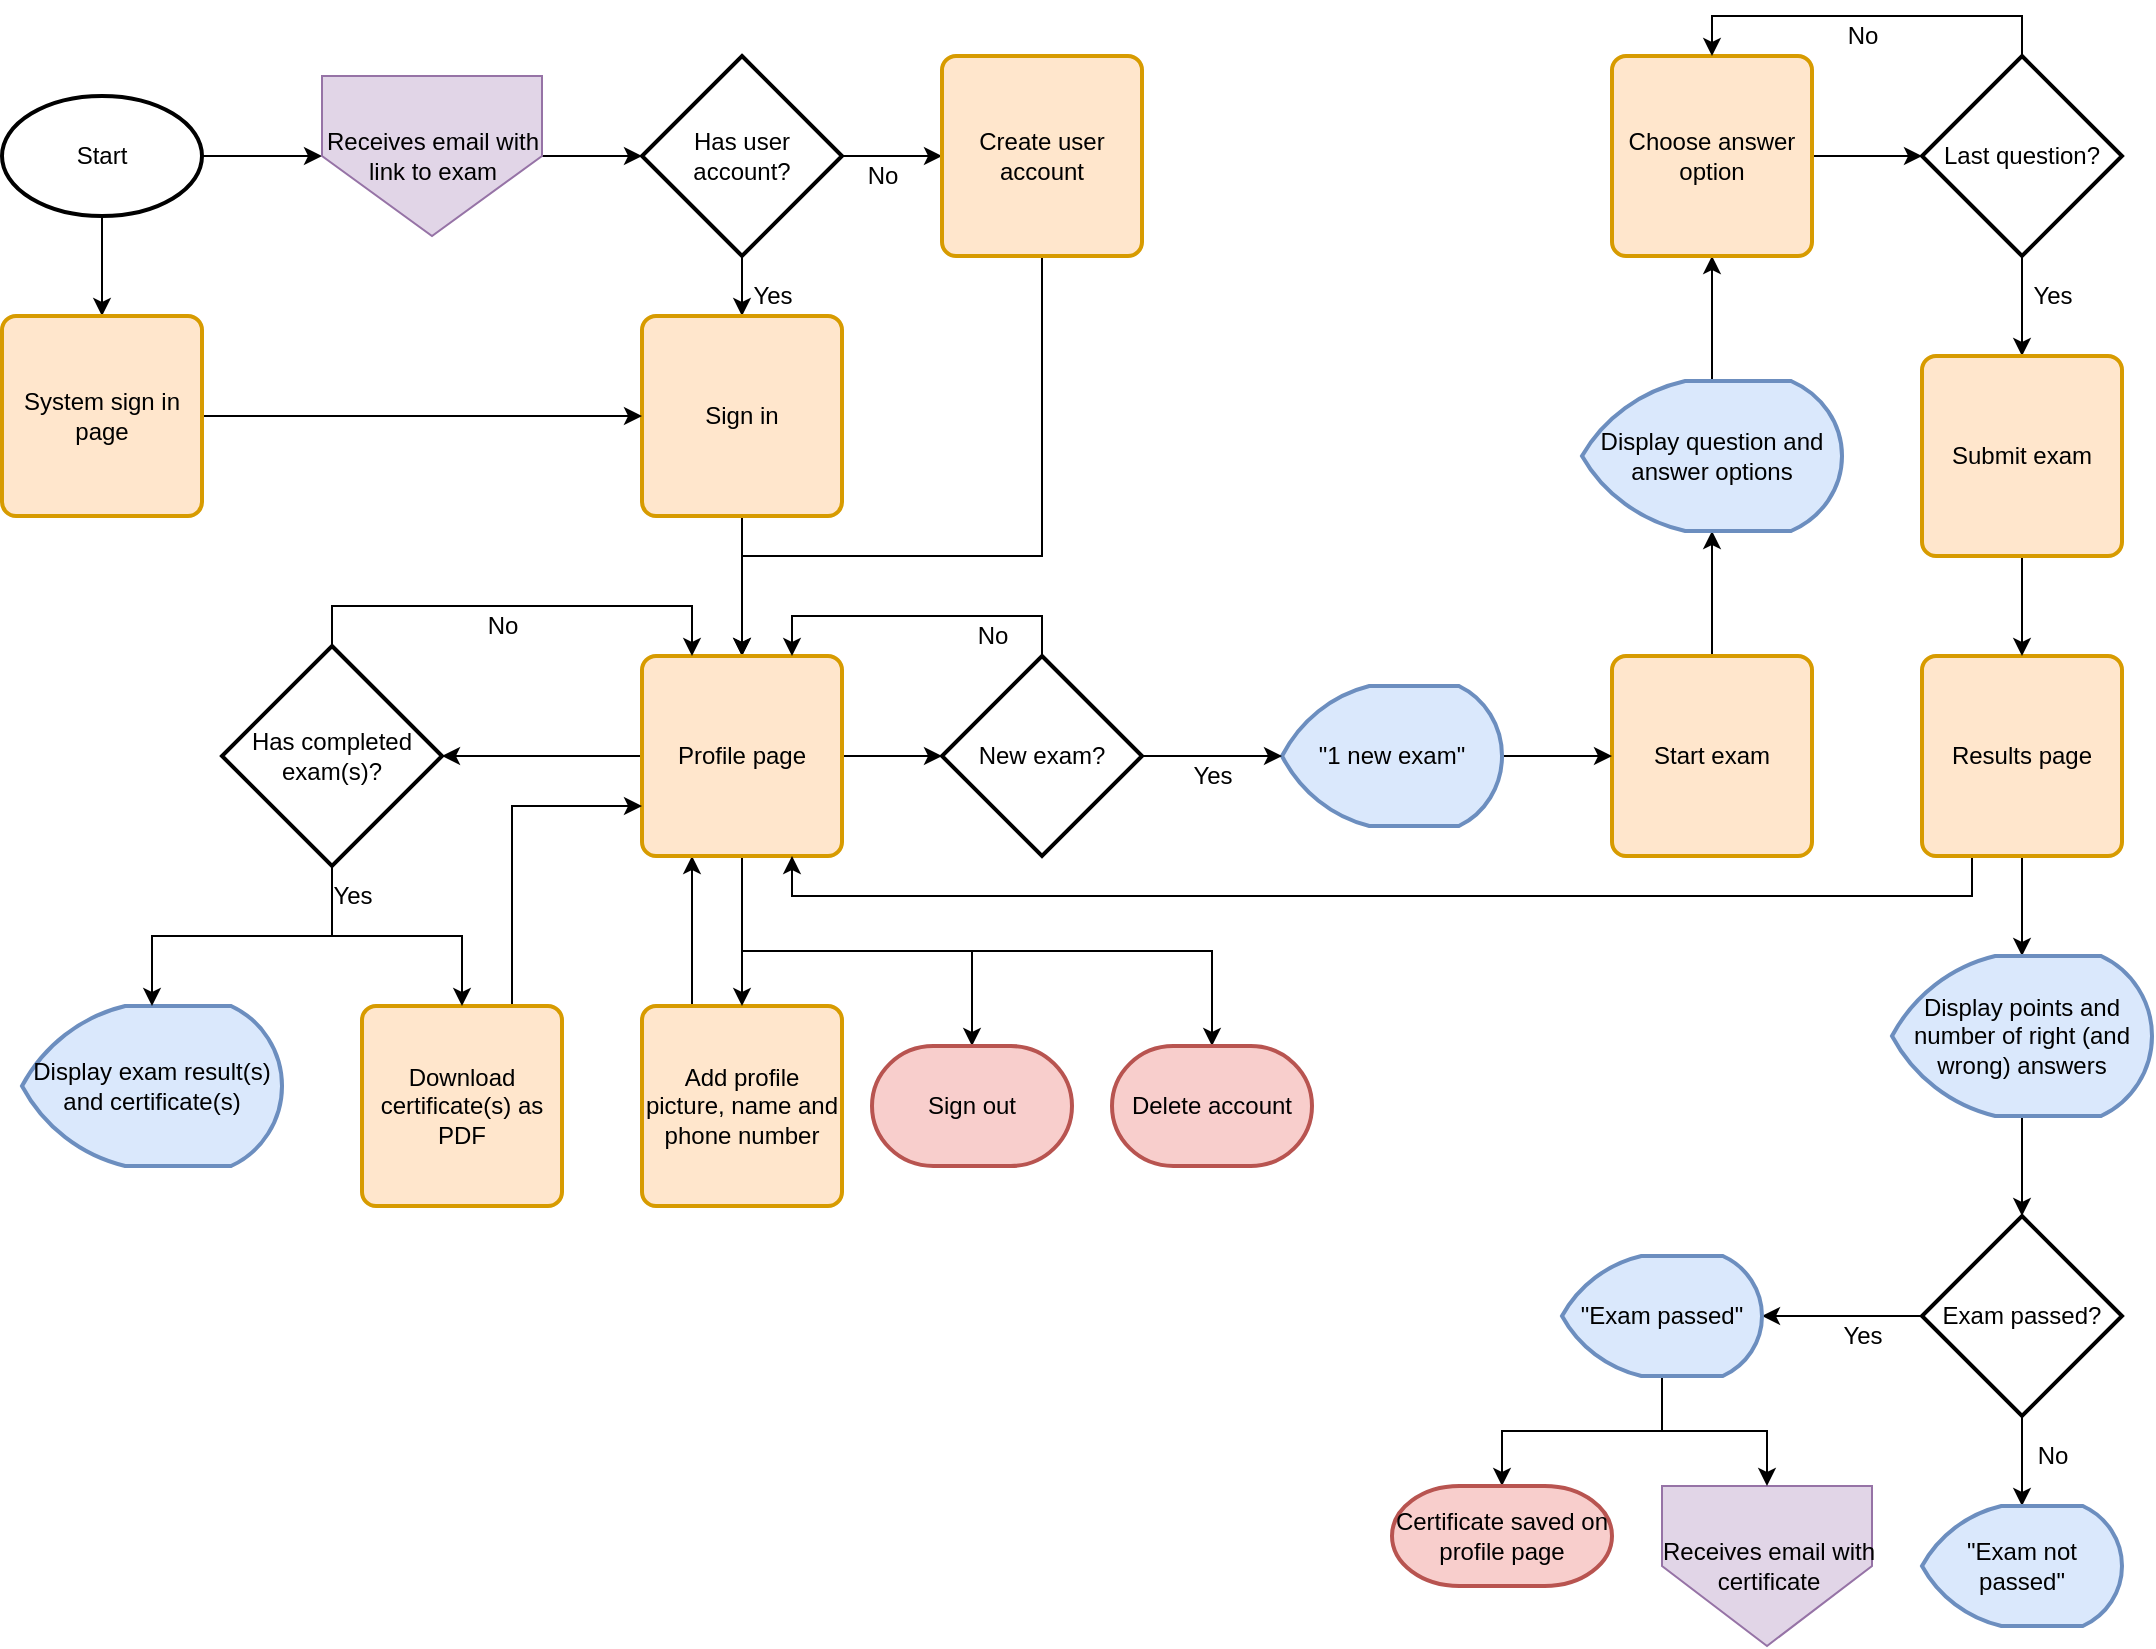 <mxfile version="13.6.4" type="github">
  <diagram id="8KDGwqiMt7RfISEu8AWx" name="Page-1">
    <mxGraphModel dx="1038" dy="548" grid="1" gridSize="10" guides="1" tooltips="1" connect="1" arrows="1" fold="1" page="1" pageScale="1" pageWidth="827" pageHeight="1169" math="0" shadow="0">
      <root>
        <mxCell id="0" />
        <mxCell id="1" parent="0" />
        <mxCell id="cfMRhUaMidTA4xqnxmpt-50" style="edgeStyle=orthogonalEdgeStyle;rounded=0;orthogonalLoop=1;jettySize=auto;html=1;exitX=0.5;exitY=1;exitDx=0;exitDy=0;exitPerimeter=0;entryX=0.5;entryY=0;entryDx=0;entryDy=0;" parent="1" source="cfMRhUaMidTA4xqnxmpt-2" target="cfMRhUaMidTA4xqnxmpt-11" edge="1">
          <mxGeometry relative="1" as="geometry" />
        </mxCell>
        <mxCell id="cfMRhUaMidTA4xqnxmpt-51" style="edgeStyle=orthogonalEdgeStyle;rounded=0;orthogonalLoop=1;jettySize=auto;html=1;exitX=1;exitY=0.5;exitDx=0;exitDy=0;exitPerimeter=0;entryX=0;entryY=0.5;entryDx=0;entryDy=0;" parent="1" source="cfMRhUaMidTA4xqnxmpt-2" target="cfMRhUaMidTA4xqnxmpt-30" edge="1">
          <mxGeometry relative="1" as="geometry" />
        </mxCell>
        <mxCell id="cfMRhUaMidTA4xqnxmpt-2" value="Start" style="strokeWidth=2;html=1;shape=mxgraph.flowchart.start_1;whiteSpace=wrap;" parent="1" vertex="1">
          <mxGeometry x="70" y="70" width="100" height="60" as="geometry" />
        </mxCell>
        <mxCell id="cfMRhUaMidTA4xqnxmpt-53" style="edgeStyle=orthogonalEdgeStyle;rounded=0;orthogonalLoop=1;jettySize=auto;html=1;exitX=1;exitY=0.5;exitDx=0;exitDy=0;exitPerimeter=0;entryX=0;entryY=0.5;entryDx=0;entryDy=0;" parent="1" source="cfMRhUaMidTA4xqnxmpt-3" target="cfMRhUaMidTA4xqnxmpt-7" edge="1">
          <mxGeometry relative="1" as="geometry" />
        </mxCell>
        <mxCell id="cfMRhUaMidTA4xqnxmpt-55" style="edgeStyle=orthogonalEdgeStyle;rounded=0;orthogonalLoop=1;jettySize=auto;html=1;exitX=0.5;exitY=1;exitDx=0;exitDy=0;exitPerimeter=0;entryX=0.5;entryY=0;entryDx=0;entryDy=0;" parent="1" source="cfMRhUaMidTA4xqnxmpt-3" target="cfMRhUaMidTA4xqnxmpt-9" edge="1">
          <mxGeometry relative="1" as="geometry" />
        </mxCell>
        <mxCell id="cfMRhUaMidTA4xqnxmpt-3" value="Has user account?" style="strokeWidth=2;html=1;shape=mxgraph.flowchart.decision;whiteSpace=wrap;" parent="1" vertex="1">
          <mxGeometry x="390" y="50" width="100" height="100" as="geometry" />
        </mxCell>
        <mxCell id="cfMRhUaMidTA4xqnxmpt-93" style="edgeStyle=orthogonalEdgeStyle;rounded=0;orthogonalLoop=1;jettySize=auto;html=1;exitX=0.5;exitY=1;exitDx=0;exitDy=0;entryX=0.5;entryY=0;entryDx=0;entryDy=0;" parent="1" source="cfMRhUaMidTA4xqnxmpt-7" target="cfMRhUaMidTA4xqnxmpt-14" edge="1">
          <mxGeometry relative="1" as="geometry">
            <Array as="points">
              <mxPoint x="590" y="300" />
              <mxPoint x="440" y="300" />
            </Array>
          </mxGeometry>
        </mxCell>
        <mxCell id="cfMRhUaMidTA4xqnxmpt-7" value="Create user account" style="rounded=1;whiteSpace=wrap;html=1;absoluteArcSize=1;arcSize=14;strokeWidth=2;fillColor=#ffe6cc;strokeColor=#d79b00;" parent="1" vertex="1">
          <mxGeometry x="540" y="50" width="100" height="100" as="geometry" />
        </mxCell>
        <mxCell id="cfMRhUaMidTA4xqnxmpt-57" style="edgeStyle=orthogonalEdgeStyle;rounded=0;orthogonalLoop=1;jettySize=auto;html=1;exitX=0.5;exitY=1;exitDx=0;exitDy=0;entryX=0.5;entryY=0;entryDx=0;entryDy=0;" parent="1" source="cfMRhUaMidTA4xqnxmpt-9" target="cfMRhUaMidTA4xqnxmpt-14" edge="1">
          <mxGeometry relative="1" as="geometry">
            <Array as="points">
              <mxPoint x="440" y="310" />
              <mxPoint x="440" y="310" />
            </Array>
          </mxGeometry>
        </mxCell>
        <mxCell id="cfMRhUaMidTA4xqnxmpt-9" value="Sign in" style="rounded=1;whiteSpace=wrap;html=1;absoluteArcSize=1;arcSize=14;strokeWidth=2;fillColor=#ffe6cc;strokeColor=#d79b00;" parent="1" vertex="1">
          <mxGeometry x="390" y="180" width="100" height="100" as="geometry" />
        </mxCell>
        <mxCell id="cfMRhUaMidTA4xqnxmpt-75" style="edgeStyle=orthogonalEdgeStyle;rounded=0;orthogonalLoop=1;jettySize=auto;html=1;exitX=0.5;exitY=0;exitDx=0;exitDy=0;entryX=0.5;entryY=1;entryDx=0;entryDy=0;entryPerimeter=0;" parent="1" source="cfMRhUaMidTA4xqnxmpt-10" target="cfMRhUaMidTA4xqnxmpt-43" edge="1">
          <mxGeometry relative="1" as="geometry" />
        </mxCell>
        <mxCell id="cfMRhUaMidTA4xqnxmpt-10" value="Start exam" style="rounded=1;whiteSpace=wrap;html=1;absoluteArcSize=1;arcSize=14;strokeWidth=2;fillColor=#ffe6cc;strokeColor=#d79b00;" parent="1" vertex="1">
          <mxGeometry x="875" y="350" width="100" height="100" as="geometry" />
        </mxCell>
        <mxCell id="cfMRhUaMidTA4xqnxmpt-59" style="edgeStyle=orthogonalEdgeStyle;rounded=0;orthogonalLoop=1;jettySize=auto;html=1;exitX=1;exitY=0.5;exitDx=0;exitDy=0;entryX=0;entryY=0.5;entryDx=0;entryDy=0;" parent="1" source="cfMRhUaMidTA4xqnxmpt-11" target="cfMRhUaMidTA4xqnxmpt-9" edge="1">
          <mxGeometry relative="1" as="geometry" />
        </mxCell>
        <mxCell id="cfMRhUaMidTA4xqnxmpt-11" value="System sign in page" style="rounded=1;whiteSpace=wrap;html=1;absoluteArcSize=1;arcSize=14;strokeWidth=2;fillColor=#ffe6cc;strokeColor=#d79b00;" parent="1" vertex="1">
          <mxGeometry x="70" y="180" width="100" height="100" as="geometry" />
        </mxCell>
        <mxCell id="cfMRhUaMidTA4xqnxmpt-110" style="edgeStyle=orthogonalEdgeStyle;rounded=0;orthogonalLoop=1;jettySize=auto;html=1;exitX=0.25;exitY=0;exitDx=0;exitDy=0;entryX=0.25;entryY=1;entryDx=0;entryDy=0;" parent="1" source="cfMRhUaMidTA4xqnxmpt-13" target="cfMRhUaMidTA4xqnxmpt-14" edge="1">
          <mxGeometry relative="1" as="geometry" />
        </mxCell>
        <mxCell id="cfMRhUaMidTA4xqnxmpt-13" value="Add profile picture, name and phone number" style="rounded=1;whiteSpace=wrap;html=1;absoluteArcSize=1;arcSize=14;strokeWidth=2;fillColor=#ffe6cc;strokeColor=#d79b00;" parent="1" vertex="1">
          <mxGeometry x="390" y="525" width="100" height="100" as="geometry" />
        </mxCell>
        <mxCell id="cfMRhUaMidTA4xqnxmpt-60" style="edgeStyle=orthogonalEdgeStyle;rounded=0;orthogonalLoop=1;jettySize=auto;html=1;exitX=1;exitY=0.5;exitDx=0;exitDy=0;entryX=0;entryY=0.5;entryDx=0;entryDy=0;entryPerimeter=0;" parent="1" source="cfMRhUaMidTA4xqnxmpt-14" target="cfMRhUaMidTA4xqnxmpt-48" edge="1">
          <mxGeometry relative="1" as="geometry" />
        </mxCell>
        <mxCell id="cfMRhUaMidTA4xqnxmpt-98" style="edgeStyle=orthogonalEdgeStyle;rounded=0;orthogonalLoop=1;jettySize=auto;html=1;exitX=0;exitY=0.5;exitDx=0;exitDy=0;entryX=1;entryY=0.5;entryDx=0;entryDy=0;entryPerimeter=0;" parent="1" source="cfMRhUaMidTA4xqnxmpt-14" target="cfMRhUaMidTA4xqnxmpt-49" edge="1">
          <mxGeometry relative="1" as="geometry" />
        </mxCell>
        <mxCell id="cfMRhUaMidTA4xqnxmpt-103" style="edgeStyle=orthogonalEdgeStyle;rounded=0;orthogonalLoop=1;jettySize=auto;html=1;exitX=0.5;exitY=1;exitDx=0;exitDy=0;entryX=0.5;entryY=0;entryDx=0;entryDy=0;" parent="1" source="cfMRhUaMidTA4xqnxmpt-14" target="cfMRhUaMidTA4xqnxmpt-13" edge="1">
          <mxGeometry relative="1" as="geometry" />
        </mxCell>
        <mxCell id="cfMRhUaMidTA4xqnxmpt-104" style="edgeStyle=orthogonalEdgeStyle;rounded=0;orthogonalLoop=1;jettySize=auto;html=1;exitX=0.5;exitY=1;exitDx=0;exitDy=0;entryX=0.5;entryY=0;entryDx=0;entryDy=0;entryPerimeter=0;" parent="1" source="cfMRhUaMidTA4xqnxmpt-14" target="cfMRhUaMidTA4xqnxmpt-102" edge="1">
          <mxGeometry relative="1" as="geometry" />
        </mxCell>
        <mxCell id="cfMRhUaMidTA4xqnxmpt-105" style="edgeStyle=orthogonalEdgeStyle;rounded=0;orthogonalLoop=1;jettySize=auto;html=1;exitX=0.5;exitY=1;exitDx=0;exitDy=0;entryX=0.5;entryY=0;entryDx=0;entryDy=0;entryPerimeter=0;" parent="1" source="cfMRhUaMidTA4xqnxmpt-14" target="cfMRhUaMidTA4xqnxmpt-38" edge="1">
          <mxGeometry relative="1" as="geometry" />
        </mxCell>
        <mxCell id="cfMRhUaMidTA4xqnxmpt-14" value="Profile page" style="rounded=1;whiteSpace=wrap;html=1;absoluteArcSize=1;arcSize=14;strokeWidth=2;fillColor=#ffe6cc;strokeColor=#d79b00;" parent="1" vertex="1">
          <mxGeometry x="390" y="350" width="100" height="100" as="geometry" />
        </mxCell>
        <mxCell id="cfMRhUaMidTA4xqnxmpt-85" style="edgeStyle=orthogonalEdgeStyle;rounded=0;orthogonalLoop=1;jettySize=auto;html=1;exitX=0.5;exitY=1;exitDx=0;exitDy=0;exitPerimeter=0;entryX=0.5;entryY=0;entryDx=0;entryDy=0;entryPerimeter=0;" parent="1" source="cfMRhUaMidTA4xqnxmpt-18" target="cfMRhUaMidTA4xqnxmpt-33" edge="1">
          <mxGeometry relative="1" as="geometry" />
        </mxCell>
        <mxCell id="cfMRhUaMidTA4xqnxmpt-86" style="edgeStyle=orthogonalEdgeStyle;rounded=0;orthogonalLoop=1;jettySize=auto;html=1;exitX=0;exitY=0.5;exitDx=0;exitDy=0;exitPerimeter=0;entryX=1;entryY=0.5;entryDx=0;entryDy=0;entryPerimeter=0;" parent="1" source="cfMRhUaMidTA4xqnxmpt-18" target="cfMRhUaMidTA4xqnxmpt-34" edge="1">
          <mxGeometry relative="1" as="geometry" />
        </mxCell>
        <mxCell id="cfMRhUaMidTA4xqnxmpt-18" value="Exam passed?" style="strokeWidth=2;html=1;shape=mxgraph.flowchart.decision;whiteSpace=wrap;" parent="1" vertex="1">
          <mxGeometry x="1030" y="630" width="100" height="100" as="geometry" />
        </mxCell>
        <mxCell id="cfMRhUaMidTA4xqnxmpt-73" style="edgeStyle=orthogonalEdgeStyle;rounded=0;orthogonalLoop=1;jettySize=auto;html=1;exitX=1;exitY=0.5;exitDx=0;exitDy=0;exitPerimeter=0;entryX=0;entryY=0.5;entryDx=0;entryDy=0;" parent="1" source="cfMRhUaMidTA4xqnxmpt-23" target="cfMRhUaMidTA4xqnxmpt-10" edge="1">
          <mxGeometry relative="1" as="geometry" />
        </mxCell>
        <mxCell id="cfMRhUaMidTA4xqnxmpt-23" value="&quot;1 new exam&quot;" style="strokeWidth=2;html=1;shape=mxgraph.flowchart.display;whiteSpace=wrap;fillColor=#dae8fc;strokeColor=#6c8ebf;" parent="1" vertex="1">
          <mxGeometry x="710" y="365" width="110" height="70" as="geometry" />
        </mxCell>
        <mxCell id="cfMRhUaMidTA4xqnxmpt-52" style="edgeStyle=orthogonalEdgeStyle;rounded=0;orthogonalLoop=1;jettySize=auto;html=1;exitX=1;exitY=0.5;exitDx=0;exitDy=0;entryX=0;entryY=0.5;entryDx=0;entryDy=0;entryPerimeter=0;" parent="1" source="cfMRhUaMidTA4xqnxmpt-30" target="cfMRhUaMidTA4xqnxmpt-3" edge="1">
          <mxGeometry relative="1" as="geometry" />
        </mxCell>
        <mxCell id="cfMRhUaMidTA4xqnxmpt-30" value="&lt;span&gt;Receives email with &lt;br&gt;link to exam&lt;/span&gt;" style="verticalLabelPosition=middle;verticalAlign=middle;html=1;shape=offPageConnector;rounded=0;size=0.5;fillColor=#e1d5e7;strokeColor=#9673a6;labelPosition=center;align=center;" parent="1" vertex="1">
          <mxGeometry x="230" y="60" width="110" height="80" as="geometry" />
        </mxCell>
        <mxCell id="cfMRhUaMidTA4xqnxmpt-31" value="Receives email with &lt;br&gt;certificate" style="verticalLabelPosition=middle;verticalAlign=middle;html=1;shape=offPageConnector;rounded=0;size=0.5;fillColor=#e1d5e7;strokeColor=#9673a6;labelPosition=center;align=center;" parent="1" vertex="1">
          <mxGeometry x="900" y="765" width="105" height="80" as="geometry" />
        </mxCell>
        <mxCell id="cfMRhUaMidTA4xqnxmpt-33" value="&quot;Exam not passed&quot;" style="strokeWidth=2;html=1;shape=mxgraph.flowchart.display;whiteSpace=wrap;fillColor=#dae8fc;strokeColor=#6c8ebf;" parent="1" vertex="1">
          <mxGeometry x="1030" y="775" width="100" height="60" as="geometry" />
        </mxCell>
        <mxCell id="cfMRhUaMidTA4xqnxmpt-91" style="edgeStyle=orthogonalEdgeStyle;rounded=0;orthogonalLoop=1;jettySize=auto;html=1;exitX=0.5;exitY=1;exitDx=0;exitDy=0;exitPerimeter=0;entryX=0.5;entryY=0;entryDx=0;entryDy=0;entryPerimeter=0;" parent="1" source="cfMRhUaMidTA4xqnxmpt-34" target="cfMRhUaMidTA4xqnxmpt-36" edge="1">
          <mxGeometry relative="1" as="geometry" />
        </mxCell>
        <mxCell id="cfMRhUaMidTA4xqnxmpt-92" style="edgeStyle=orthogonalEdgeStyle;rounded=0;orthogonalLoop=1;jettySize=auto;html=1;exitX=0.5;exitY=1;exitDx=0;exitDy=0;exitPerimeter=0;" parent="1" source="cfMRhUaMidTA4xqnxmpt-34" target="cfMRhUaMidTA4xqnxmpt-31" edge="1">
          <mxGeometry relative="1" as="geometry" />
        </mxCell>
        <mxCell id="cfMRhUaMidTA4xqnxmpt-34" value="&quot;Exam passed&quot;" style="strokeWidth=2;html=1;shape=mxgraph.flowchart.display;whiteSpace=wrap;fillColor=#dae8fc;strokeColor=#6c8ebf;" parent="1" vertex="1">
          <mxGeometry x="850" y="650" width="100" height="60" as="geometry" />
        </mxCell>
        <mxCell id="cfMRhUaMidTA4xqnxmpt-36" value="Certificate saved on profile page" style="strokeWidth=2;html=1;shape=mxgraph.flowchart.terminator;whiteSpace=wrap;fillColor=#f8cecc;strokeColor=#b85450;" parent="1" vertex="1">
          <mxGeometry x="765" y="765" width="110" height="50" as="geometry" />
        </mxCell>
        <mxCell id="cfMRhUaMidTA4xqnxmpt-38" value="Delete account" style="strokeWidth=2;html=1;shape=mxgraph.flowchart.terminator;whiteSpace=wrap;fillColor=#f8cecc;strokeColor=#b85450;" parent="1" vertex="1">
          <mxGeometry x="625" y="545" width="100" height="60" as="geometry" />
        </mxCell>
        <mxCell id="cfMRhUaMidTA4xqnxmpt-83" style="edgeStyle=orthogonalEdgeStyle;rounded=0;orthogonalLoop=1;jettySize=auto;html=1;exitX=0.5;exitY=1;exitDx=0;exitDy=0;entryX=0.5;entryY=0;entryDx=0;entryDy=0;entryPerimeter=0;" parent="1" source="cfMRhUaMidTA4xqnxmpt-39" target="cfMRhUaMidTA4xqnxmpt-40" edge="1">
          <mxGeometry relative="1" as="geometry" />
        </mxCell>
        <mxCell id="cfMRhUaMidTA4xqnxmpt-108" style="edgeStyle=orthogonalEdgeStyle;rounded=0;orthogonalLoop=1;jettySize=auto;html=1;exitX=0.25;exitY=1;exitDx=0;exitDy=0;entryX=0.75;entryY=1;entryDx=0;entryDy=0;" parent="1" source="cfMRhUaMidTA4xqnxmpt-39" target="cfMRhUaMidTA4xqnxmpt-14" edge="1">
          <mxGeometry relative="1" as="geometry">
            <Array as="points">
              <mxPoint x="1055" y="470" />
              <mxPoint x="465" y="470" />
            </Array>
          </mxGeometry>
        </mxCell>
        <mxCell id="cfMRhUaMidTA4xqnxmpt-39" value="Results page" style="rounded=1;whiteSpace=wrap;html=1;absoluteArcSize=1;arcSize=14;strokeWidth=2;fillColor=#ffe6cc;strokeColor=#d79b00;" parent="1" vertex="1">
          <mxGeometry x="1030" y="350" width="100" height="100" as="geometry" />
        </mxCell>
        <mxCell id="cfMRhUaMidTA4xqnxmpt-84" style="edgeStyle=orthogonalEdgeStyle;rounded=0;orthogonalLoop=1;jettySize=auto;html=1;exitX=0.5;exitY=1;exitDx=0;exitDy=0;exitPerimeter=0;entryX=0.5;entryY=0;entryDx=0;entryDy=0;entryPerimeter=0;" parent="1" source="cfMRhUaMidTA4xqnxmpt-40" target="cfMRhUaMidTA4xqnxmpt-18" edge="1">
          <mxGeometry relative="1" as="geometry" />
        </mxCell>
        <mxCell id="cfMRhUaMidTA4xqnxmpt-40" value="Display points and number of right (and wrong) answers" style="strokeWidth=2;html=1;shape=mxgraph.flowchart.display;whiteSpace=wrap;fillColor=#dae8fc;strokeColor=#6c8ebf;" parent="1" vertex="1">
          <mxGeometry x="1015" y="500" width="130" height="80" as="geometry" />
        </mxCell>
        <mxCell id="cfMRhUaMidTA4xqnxmpt-41" value="&lt;span&gt;Display exam result(s) and certificate(s)&lt;/span&gt;" style="strokeWidth=2;html=1;shape=mxgraph.flowchart.display;whiteSpace=wrap;fillColor=#dae8fc;strokeColor=#6c8ebf;" parent="1" vertex="1">
          <mxGeometry x="80" y="525" width="130" height="80" as="geometry" />
        </mxCell>
        <mxCell id="cfMRhUaMidTA4xqnxmpt-112" style="edgeStyle=orthogonalEdgeStyle;rounded=0;orthogonalLoop=1;jettySize=auto;html=1;exitX=0.75;exitY=0;exitDx=0;exitDy=0;entryX=0;entryY=0.75;entryDx=0;entryDy=0;" parent="1" source="cfMRhUaMidTA4xqnxmpt-42" target="cfMRhUaMidTA4xqnxmpt-14" edge="1">
          <mxGeometry relative="1" as="geometry" />
        </mxCell>
        <mxCell id="cfMRhUaMidTA4xqnxmpt-42" value="Download certificate(s) as PDF" style="rounded=1;whiteSpace=wrap;html=1;absoluteArcSize=1;arcSize=14;strokeWidth=2;fillColor=#ffe6cc;strokeColor=#d79b00;" parent="1" vertex="1">
          <mxGeometry x="250" y="525" width="100" height="100" as="geometry" />
        </mxCell>
        <mxCell id="cfMRhUaMidTA4xqnxmpt-76" style="edgeStyle=orthogonalEdgeStyle;rounded=0;orthogonalLoop=1;jettySize=auto;html=1;exitX=0.5;exitY=0;exitDx=0;exitDy=0;exitPerimeter=0;entryX=0.5;entryY=1;entryDx=0;entryDy=0;" parent="1" source="cfMRhUaMidTA4xqnxmpt-43" target="cfMRhUaMidTA4xqnxmpt-44" edge="1">
          <mxGeometry relative="1" as="geometry" />
        </mxCell>
        <mxCell id="cfMRhUaMidTA4xqnxmpt-43" value="Display question and answer options" style="strokeWidth=2;html=1;shape=mxgraph.flowchart.display;whiteSpace=wrap;fillColor=#dae8fc;strokeColor=#6c8ebf;" parent="1" vertex="1">
          <mxGeometry x="860" y="212.5" width="130" height="75" as="geometry" />
        </mxCell>
        <mxCell id="cfMRhUaMidTA4xqnxmpt-77" style="edgeStyle=orthogonalEdgeStyle;rounded=0;orthogonalLoop=1;jettySize=auto;html=1;exitX=1;exitY=0.5;exitDx=0;exitDy=0;entryX=0;entryY=0.5;entryDx=0;entryDy=0;entryPerimeter=0;" parent="1" source="cfMRhUaMidTA4xqnxmpt-44" target="cfMRhUaMidTA4xqnxmpt-45" edge="1">
          <mxGeometry relative="1" as="geometry" />
        </mxCell>
        <mxCell id="cfMRhUaMidTA4xqnxmpt-44" value="Choose answer option" style="rounded=1;whiteSpace=wrap;html=1;absoluteArcSize=1;arcSize=14;strokeWidth=2;fillColor=#ffe6cc;strokeColor=#d79b00;" parent="1" vertex="1">
          <mxGeometry x="875" y="50" width="100" height="100" as="geometry" />
        </mxCell>
        <mxCell id="cfMRhUaMidTA4xqnxmpt-78" style="edgeStyle=orthogonalEdgeStyle;rounded=0;orthogonalLoop=1;jettySize=auto;html=1;exitX=0.5;exitY=0;exitDx=0;exitDy=0;exitPerimeter=0;entryX=0.5;entryY=0;entryDx=0;entryDy=0;" parent="1" source="cfMRhUaMidTA4xqnxmpt-45" target="cfMRhUaMidTA4xqnxmpt-44" edge="1">
          <mxGeometry relative="1" as="geometry" />
        </mxCell>
        <mxCell id="cfMRhUaMidTA4xqnxmpt-79" style="edgeStyle=orthogonalEdgeStyle;rounded=0;orthogonalLoop=1;jettySize=auto;html=1;exitX=0.5;exitY=1;exitDx=0;exitDy=0;exitPerimeter=0;entryX=0.5;entryY=0;entryDx=0;entryDy=0;" parent="1" source="cfMRhUaMidTA4xqnxmpt-45" target="cfMRhUaMidTA4xqnxmpt-46" edge="1">
          <mxGeometry relative="1" as="geometry" />
        </mxCell>
        <mxCell id="cfMRhUaMidTA4xqnxmpt-45" value="Last question?" style="strokeWidth=2;html=1;shape=mxgraph.flowchart.decision;whiteSpace=wrap;" parent="1" vertex="1">
          <mxGeometry x="1030" y="50" width="100" height="100" as="geometry" />
        </mxCell>
        <mxCell id="cfMRhUaMidTA4xqnxmpt-82" style="edgeStyle=orthogonalEdgeStyle;rounded=0;orthogonalLoop=1;jettySize=auto;html=1;exitX=0.5;exitY=1;exitDx=0;exitDy=0;entryX=0.5;entryY=0;entryDx=0;entryDy=0;" parent="1" source="cfMRhUaMidTA4xqnxmpt-46" target="cfMRhUaMidTA4xqnxmpt-39" edge="1">
          <mxGeometry relative="1" as="geometry" />
        </mxCell>
        <mxCell id="cfMRhUaMidTA4xqnxmpt-46" value="Submit exam" style="rounded=1;whiteSpace=wrap;html=1;absoluteArcSize=1;arcSize=14;strokeWidth=2;fillColor=#ffe6cc;strokeColor=#d79b00;" parent="1" vertex="1">
          <mxGeometry x="1030" y="200" width="100" height="100" as="geometry" />
        </mxCell>
        <mxCell id="cfMRhUaMidTA4xqnxmpt-62" style="edgeStyle=orthogonalEdgeStyle;rounded=0;orthogonalLoop=1;jettySize=auto;html=1;exitX=1;exitY=0.5;exitDx=0;exitDy=0;exitPerimeter=0;entryX=0;entryY=0.5;entryDx=0;entryDy=0;entryPerimeter=0;" parent="1" source="cfMRhUaMidTA4xqnxmpt-48" target="cfMRhUaMidTA4xqnxmpt-23" edge="1">
          <mxGeometry relative="1" as="geometry" />
        </mxCell>
        <mxCell id="cfMRhUaMidTA4xqnxmpt-107" style="edgeStyle=orthogonalEdgeStyle;rounded=0;orthogonalLoop=1;jettySize=auto;html=1;exitX=0.5;exitY=0;exitDx=0;exitDy=0;exitPerimeter=0;entryX=0.75;entryY=0;entryDx=0;entryDy=0;" parent="1" source="cfMRhUaMidTA4xqnxmpt-48" target="cfMRhUaMidTA4xqnxmpt-14" edge="1">
          <mxGeometry relative="1" as="geometry" />
        </mxCell>
        <mxCell id="cfMRhUaMidTA4xqnxmpt-48" value="New exam?" style="strokeWidth=2;html=1;shape=mxgraph.flowchart.decision;whiteSpace=wrap;" parent="1" vertex="1">
          <mxGeometry x="540" y="350" width="100" height="100" as="geometry" />
        </mxCell>
        <mxCell id="cfMRhUaMidTA4xqnxmpt-69" style="edgeStyle=orthogonalEdgeStyle;rounded=0;orthogonalLoop=1;jettySize=auto;html=1;exitX=0.5;exitY=1;exitDx=0;exitDy=0;exitPerimeter=0;entryX=0.5;entryY=0;entryDx=0;entryDy=0;" parent="1" source="cfMRhUaMidTA4xqnxmpt-49" target="cfMRhUaMidTA4xqnxmpt-42" edge="1">
          <mxGeometry relative="1" as="geometry" />
        </mxCell>
        <mxCell id="cfMRhUaMidTA4xqnxmpt-71" style="edgeStyle=orthogonalEdgeStyle;rounded=0;orthogonalLoop=1;jettySize=auto;html=1;exitX=0.5;exitY=1;exitDx=0;exitDy=0;exitPerimeter=0;entryX=0.5;entryY=0;entryDx=0;entryDy=0;entryPerimeter=0;" parent="1" source="cfMRhUaMidTA4xqnxmpt-49" target="cfMRhUaMidTA4xqnxmpt-41" edge="1">
          <mxGeometry relative="1" as="geometry" />
        </mxCell>
        <mxCell id="cfMRhUaMidTA4xqnxmpt-99" style="edgeStyle=orthogonalEdgeStyle;rounded=0;orthogonalLoop=1;jettySize=auto;html=1;exitX=0.5;exitY=0;exitDx=0;exitDy=0;exitPerimeter=0;entryX=0.25;entryY=0;entryDx=0;entryDy=0;" parent="1" source="cfMRhUaMidTA4xqnxmpt-49" target="cfMRhUaMidTA4xqnxmpt-14" edge="1">
          <mxGeometry relative="1" as="geometry" />
        </mxCell>
        <mxCell id="cfMRhUaMidTA4xqnxmpt-49" value="Has completed exam(s)?" style="strokeWidth=2;html=1;shape=mxgraph.flowchart.decision;whiteSpace=wrap;" parent="1" vertex="1">
          <mxGeometry x="180" y="345" width="110" height="110" as="geometry" />
        </mxCell>
        <mxCell id="cfMRhUaMidTA4xqnxmpt-54" value="No" style="text;html=1;align=center;verticalAlign=middle;resizable=0;points=[];autosize=1;" parent="1" vertex="1">
          <mxGeometry x="495" y="100" width="30" height="20" as="geometry" />
        </mxCell>
        <mxCell id="cfMRhUaMidTA4xqnxmpt-56" value="Yes" style="text;html=1;align=center;verticalAlign=middle;resizable=0;points=[];autosize=1;" parent="1" vertex="1">
          <mxGeometry x="440" y="160" width="30" height="20" as="geometry" />
        </mxCell>
        <mxCell id="cfMRhUaMidTA4xqnxmpt-63" value="Yes" style="text;html=1;align=center;verticalAlign=middle;resizable=0;points=[];autosize=1;" parent="1" vertex="1">
          <mxGeometry x="660" y="400" width="30" height="20" as="geometry" />
        </mxCell>
        <mxCell id="cfMRhUaMidTA4xqnxmpt-72" value="Yes" style="text;html=1;align=center;verticalAlign=middle;resizable=0;points=[];autosize=1;" parent="1" vertex="1">
          <mxGeometry x="230" y="460" width="30" height="20" as="geometry" />
        </mxCell>
        <mxCell id="cfMRhUaMidTA4xqnxmpt-80" value="No" style="text;html=1;align=center;verticalAlign=middle;resizable=0;points=[];autosize=1;" parent="1" vertex="1">
          <mxGeometry x="985" y="30" width="30" height="20" as="geometry" />
        </mxCell>
        <mxCell id="cfMRhUaMidTA4xqnxmpt-81" value="Yes" style="text;html=1;align=center;verticalAlign=middle;resizable=0;points=[];autosize=1;" parent="1" vertex="1">
          <mxGeometry x="1080" y="160" width="30" height="20" as="geometry" />
        </mxCell>
        <mxCell id="cfMRhUaMidTA4xqnxmpt-87" value="No" style="text;html=1;align=center;verticalAlign=middle;resizable=0;points=[];autosize=1;" parent="1" vertex="1">
          <mxGeometry x="1080" y="740" width="30" height="20" as="geometry" />
        </mxCell>
        <mxCell id="cfMRhUaMidTA4xqnxmpt-88" value="Yes" style="text;html=1;align=center;verticalAlign=middle;resizable=0;points=[];autosize=1;" parent="1" vertex="1">
          <mxGeometry x="985" y="680" width="30" height="20" as="geometry" />
        </mxCell>
        <mxCell id="cfMRhUaMidTA4xqnxmpt-95" value="No" style="text;html=1;align=center;verticalAlign=middle;resizable=0;points=[];autosize=1;" parent="1" vertex="1">
          <mxGeometry x="550" y="330" width="30" height="20" as="geometry" />
        </mxCell>
        <mxCell id="cfMRhUaMidTA4xqnxmpt-100" value="No" style="text;html=1;align=center;verticalAlign=middle;resizable=0;points=[];autosize=1;" parent="1" vertex="1">
          <mxGeometry x="305" y="325" width="30" height="20" as="geometry" />
        </mxCell>
        <mxCell id="cfMRhUaMidTA4xqnxmpt-102" value="Sign out" style="strokeWidth=2;html=1;shape=mxgraph.flowchart.terminator;whiteSpace=wrap;fillColor=#f8cecc;strokeColor=#b85450;" parent="1" vertex="1">
          <mxGeometry x="505" y="545" width="100" height="60" as="geometry" />
        </mxCell>
      </root>
    </mxGraphModel>
  </diagram>
</mxfile>
